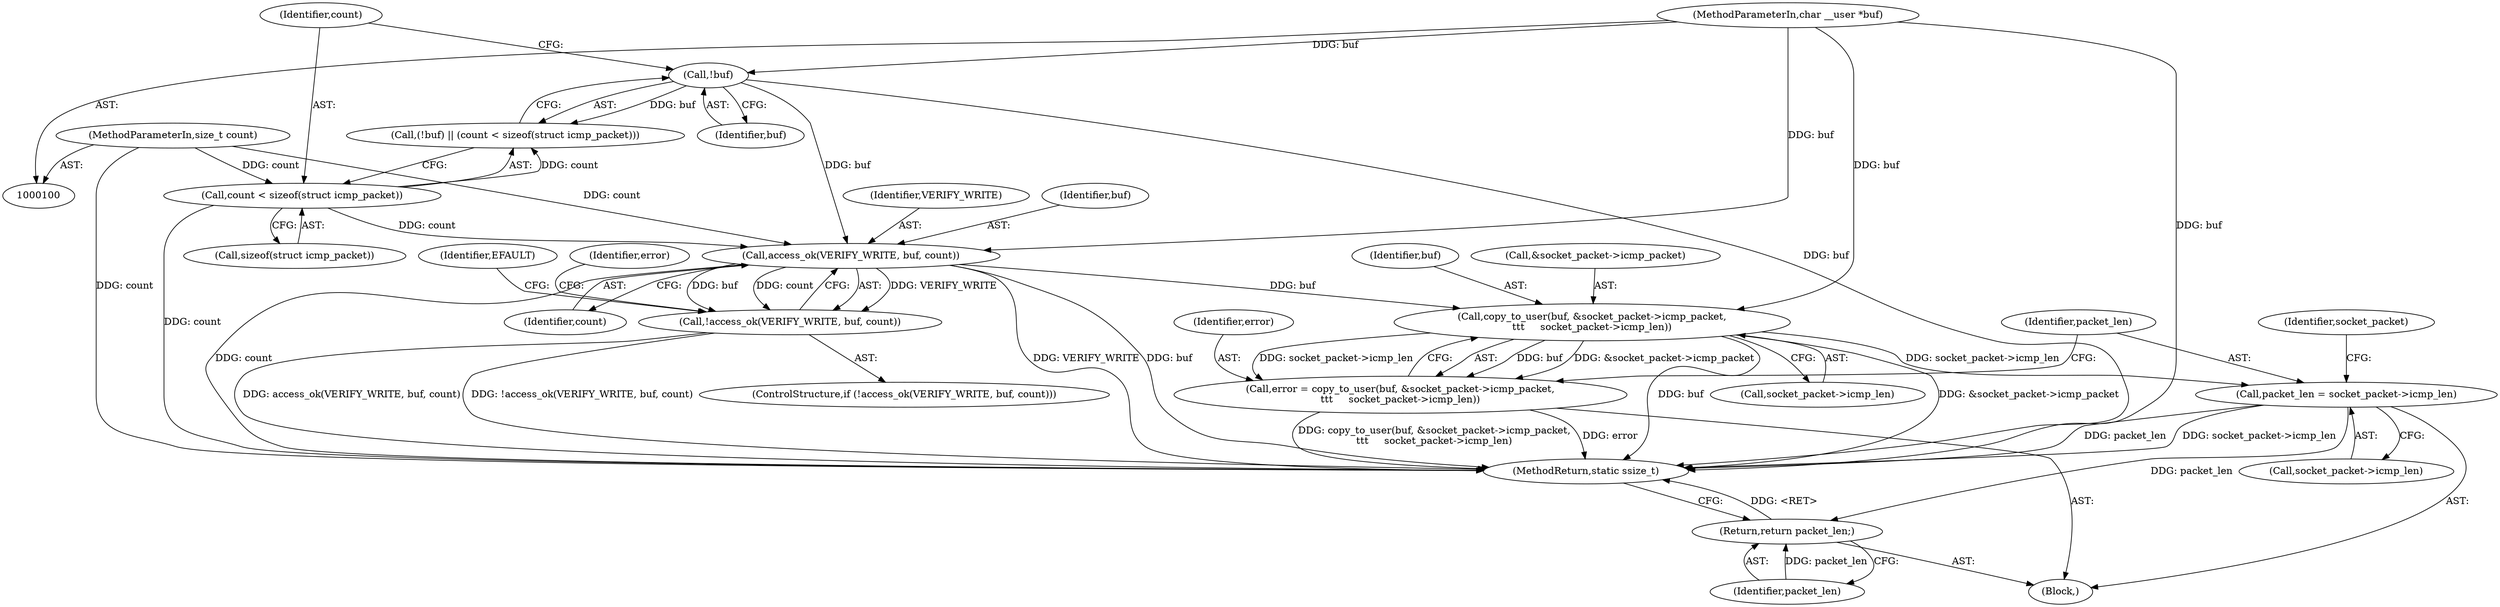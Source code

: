 digraph "1_linux_b5a1eeef04cc7859f34dec9b72ea1b28e4aba07c@pointer" {
"1000143" [label="(Call,access_ok(VERIFY_WRITE, buf, count))"];
"1000132" [label="(Call,!buf)"];
"1000102" [label="(MethodParameterIn,char __user *buf)"];
"1000134" [label="(Call,count < sizeof(struct icmp_packet))"];
"1000103" [label="(MethodParameterIn,size_t count)"];
"1000142" [label="(Call,!access_ok(VERIFY_WRITE, buf, count))"];
"1000184" [label="(Call,copy_to_user(buf, &socket_packet->icmp_packet,\n\t\t\t     socket_packet->icmp_len))"];
"1000182" [label="(Call,error = copy_to_user(buf, &socket_packet->icmp_packet,\n\t\t\t     socket_packet->icmp_len))"];
"1000193" [label="(Call,packet_len = socket_packet->icmp_len)"];
"1000205" [label="(Return,return packet_len;)"];
"1000185" [label="(Identifier,buf)"];
"1000105" [label="(Block,)"];
"1000131" [label="(Call,(!buf) || (count < sizeof(struct icmp_packet)))"];
"1000184" [label="(Call,copy_to_user(buf, &socket_packet->icmp_packet,\n\t\t\t     socket_packet->icmp_len))"];
"1000102" [label="(MethodParameterIn,char __user *buf)"];
"1000141" [label="(ControlStructure,if (!access_ok(VERIFY_WRITE, buf, count)))"];
"1000149" [label="(Identifier,EFAULT)"];
"1000142" [label="(Call,!access_ok(VERIFY_WRITE, buf, count))"];
"1000183" [label="(Identifier,error)"];
"1000207" [label="(MethodReturn,static ssize_t)"];
"1000206" [label="(Identifier,packet_len)"];
"1000186" [label="(Call,&socket_packet->icmp_packet)"];
"1000190" [label="(Call,socket_packet->icmp_len)"];
"1000134" [label="(Call,count < sizeof(struct icmp_packet))"];
"1000205" [label="(Return,return packet_len;)"];
"1000199" [label="(Identifier,socket_packet)"];
"1000151" [label="(Identifier,error)"];
"1000133" [label="(Identifier,buf)"];
"1000135" [label="(Identifier,count)"];
"1000143" [label="(Call,access_ok(VERIFY_WRITE, buf, count))"];
"1000145" [label="(Identifier,buf)"];
"1000193" [label="(Call,packet_len = socket_packet->icmp_len)"];
"1000103" [label="(MethodParameterIn,size_t count)"];
"1000144" [label="(Identifier,VERIFY_WRITE)"];
"1000195" [label="(Call,socket_packet->icmp_len)"];
"1000146" [label="(Identifier,count)"];
"1000132" [label="(Call,!buf)"];
"1000194" [label="(Identifier,packet_len)"];
"1000136" [label="(Call,sizeof(struct icmp_packet))"];
"1000182" [label="(Call,error = copy_to_user(buf, &socket_packet->icmp_packet,\n\t\t\t     socket_packet->icmp_len))"];
"1000143" -> "1000142"  [label="AST: "];
"1000143" -> "1000146"  [label="CFG: "];
"1000144" -> "1000143"  [label="AST: "];
"1000145" -> "1000143"  [label="AST: "];
"1000146" -> "1000143"  [label="AST: "];
"1000142" -> "1000143"  [label="CFG: "];
"1000143" -> "1000207"  [label="DDG: VERIFY_WRITE"];
"1000143" -> "1000207"  [label="DDG: buf"];
"1000143" -> "1000207"  [label="DDG: count"];
"1000143" -> "1000142"  [label="DDG: VERIFY_WRITE"];
"1000143" -> "1000142"  [label="DDG: buf"];
"1000143" -> "1000142"  [label="DDG: count"];
"1000132" -> "1000143"  [label="DDG: buf"];
"1000102" -> "1000143"  [label="DDG: buf"];
"1000134" -> "1000143"  [label="DDG: count"];
"1000103" -> "1000143"  [label="DDG: count"];
"1000143" -> "1000184"  [label="DDG: buf"];
"1000132" -> "1000131"  [label="AST: "];
"1000132" -> "1000133"  [label="CFG: "];
"1000133" -> "1000132"  [label="AST: "];
"1000135" -> "1000132"  [label="CFG: "];
"1000131" -> "1000132"  [label="CFG: "];
"1000132" -> "1000207"  [label="DDG: buf"];
"1000132" -> "1000131"  [label="DDG: buf"];
"1000102" -> "1000132"  [label="DDG: buf"];
"1000102" -> "1000100"  [label="AST: "];
"1000102" -> "1000207"  [label="DDG: buf"];
"1000102" -> "1000184"  [label="DDG: buf"];
"1000134" -> "1000131"  [label="AST: "];
"1000134" -> "1000136"  [label="CFG: "];
"1000135" -> "1000134"  [label="AST: "];
"1000136" -> "1000134"  [label="AST: "];
"1000131" -> "1000134"  [label="CFG: "];
"1000134" -> "1000207"  [label="DDG: count"];
"1000134" -> "1000131"  [label="DDG: count"];
"1000103" -> "1000134"  [label="DDG: count"];
"1000103" -> "1000100"  [label="AST: "];
"1000103" -> "1000207"  [label="DDG: count"];
"1000142" -> "1000141"  [label="AST: "];
"1000149" -> "1000142"  [label="CFG: "];
"1000151" -> "1000142"  [label="CFG: "];
"1000142" -> "1000207"  [label="DDG: !access_ok(VERIFY_WRITE, buf, count)"];
"1000142" -> "1000207"  [label="DDG: access_ok(VERIFY_WRITE, buf, count)"];
"1000184" -> "1000182"  [label="AST: "];
"1000184" -> "1000190"  [label="CFG: "];
"1000185" -> "1000184"  [label="AST: "];
"1000186" -> "1000184"  [label="AST: "];
"1000190" -> "1000184"  [label="AST: "];
"1000182" -> "1000184"  [label="CFG: "];
"1000184" -> "1000207"  [label="DDG: buf"];
"1000184" -> "1000207"  [label="DDG: &socket_packet->icmp_packet"];
"1000184" -> "1000182"  [label="DDG: buf"];
"1000184" -> "1000182"  [label="DDG: &socket_packet->icmp_packet"];
"1000184" -> "1000182"  [label="DDG: socket_packet->icmp_len"];
"1000184" -> "1000193"  [label="DDG: socket_packet->icmp_len"];
"1000182" -> "1000105"  [label="AST: "];
"1000183" -> "1000182"  [label="AST: "];
"1000194" -> "1000182"  [label="CFG: "];
"1000182" -> "1000207"  [label="DDG: copy_to_user(buf, &socket_packet->icmp_packet,\n\t\t\t     socket_packet->icmp_len)"];
"1000182" -> "1000207"  [label="DDG: error"];
"1000193" -> "1000105"  [label="AST: "];
"1000193" -> "1000195"  [label="CFG: "];
"1000194" -> "1000193"  [label="AST: "];
"1000195" -> "1000193"  [label="AST: "];
"1000199" -> "1000193"  [label="CFG: "];
"1000193" -> "1000207"  [label="DDG: packet_len"];
"1000193" -> "1000207"  [label="DDG: socket_packet->icmp_len"];
"1000193" -> "1000205"  [label="DDG: packet_len"];
"1000205" -> "1000105"  [label="AST: "];
"1000205" -> "1000206"  [label="CFG: "];
"1000206" -> "1000205"  [label="AST: "];
"1000207" -> "1000205"  [label="CFG: "];
"1000205" -> "1000207"  [label="DDG: <RET>"];
"1000206" -> "1000205"  [label="DDG: packet_len"];
}
